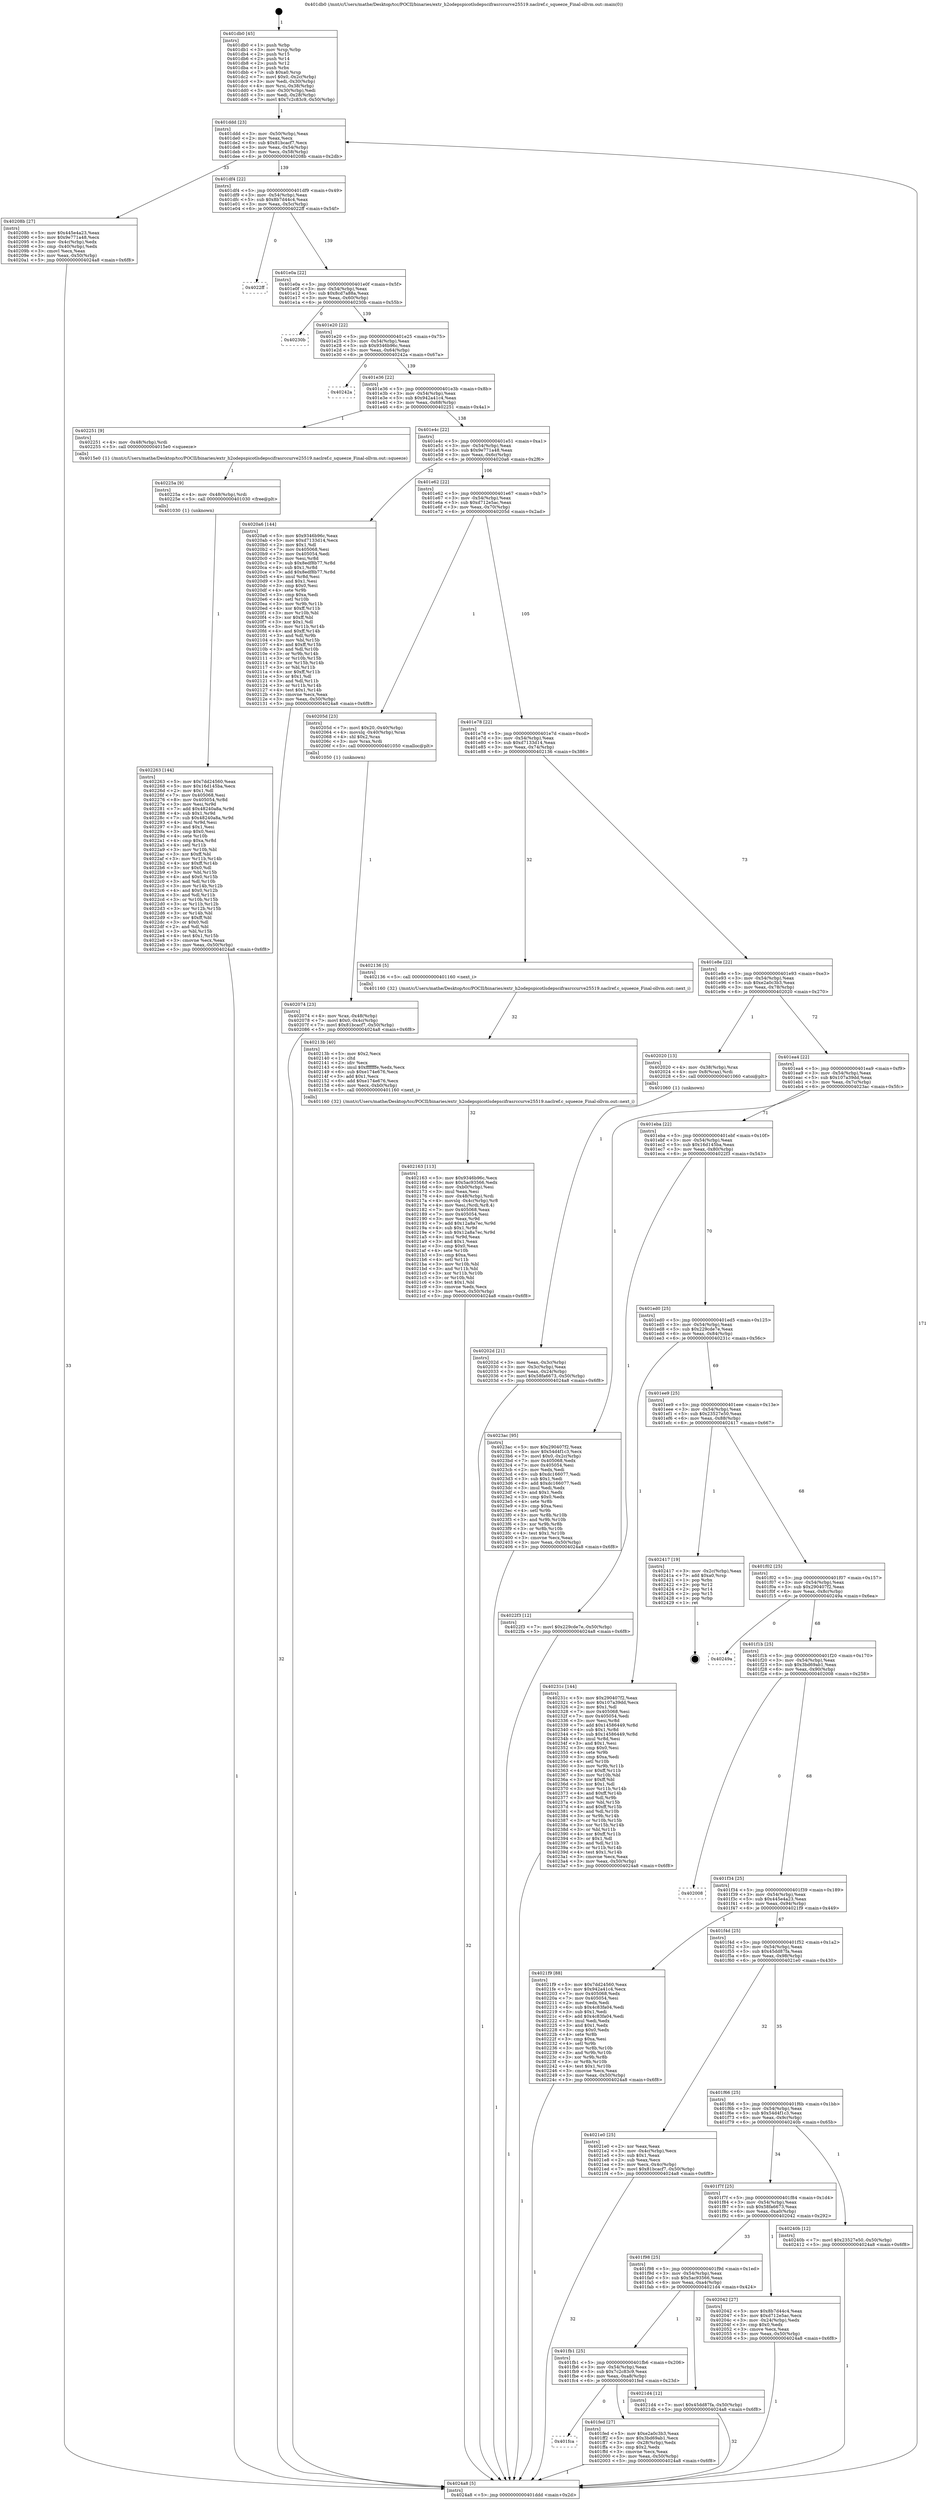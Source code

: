 digraph "0x401db0" {
  label = "0x401db0 (/mnt/c/Users/mathe/Desktop/tcc/POCII/binaries/extr_h2odepspicotlsdepscifrasrccurve25519.naclref.c_squeeze_Final-ollvm.out::main(0))"
  labelloc = "t"
  node[shape=record]

  Entry [label="",width=0.3,height=0.3,shape=circle,fillcolor=black,style=filled]
  "0x401ddd" [label="{
     0x401ddd [23]\l
     | [instrs]\l
     &nbsp;&nbsp;0x401ddd \<+3\>: mov -0x50(%rbp),%eax\l
     &nbsp;&nbsp;0x401de0 \<+2\>: mov %eax,%ecx\l
     &nbsp;&nbsp;0x401de2 \<+6\>: sub $0x81bcacf7,%ecx\l
     &nbsp;&nbsp;0x401de8 \<+3\>: mov %eax,-0x54(%rbp)\l
     &nbsp;&nbsp;0x401deb \<+3\>: mov %ecx,-0x58(%rbp)\l
     &nbsp;&nbsp;0x401dee \<+6\>: je 000000000040208b \<main+0x2db\>\l
  }"]
  "0x40208b" [label="{
     0x40208b [27]\l
     | [instrs]\l
     &nbsp;&nbsp;0x40208b \<+5\>: mov $0x445e4a23,%eax\l
     &nbsp;&nbsp;0x402090 \<+5\>: mov $0x9e771a48,%ecx\l
     &nbsp;&nbsp;0x402095 \<+3\>: mov -0x4c(%rbp),%edx\l
     &nbsp;&nbsp;0x402098 \<+3\>: cmp -0x40(%rbp),%edx\l
     &nbsp;&nbsp;0x40209b \<+3\>: cmovl %ecx,%eax\l
     &nbsp;&nbsp;0x40209e \<+3\>: mov %eax,-0x50(%rbp)\l
     &nbsp;&nbsp;0x4020a1 \<+5\>: jmp 00000000004024a8 \<main+0x6f8\>\l
  }"]
  "0x401df4" [label="{
     0x401df4 [22]\l
     | [instrs]\l
     &nbsp;&nbsp;0x401df4 \<+5\>: jmp 0000000000401df9 \<main+0x49\>\l
     &nbsp;&nbsp;0x401df9 \<+3\>: mov -0x54(%rbp),%eax\l
     &nbsp;&nbsp;0x401dfc \<+5\>: sub $0x8b7d44c4,%eax\l
     &nbsp;&nbsp;0x401e01 \<+3\>: mov %eax,-0x5c(%rbp)\l
     &nbsp;&nbsp;0x401e04 \<+6\>: je 00000000004022ff \<main+0x54f\>\l
  }"]
  Exit [label="",width=0.3,height=0.3,shape=circle,fillcolor=black,style=filled,peripheries=2]
  "0x4022ff" [label="{
     0x4022ff\l
  }", style=dashed]
  "0x401e0a" [label="{
     0x401e0a [22]\l
     | [instrs]\l
     &nbsp;&nbsp;0x401e0a \<+5\>: jmp 0000000000401e0f \<main+0x5f\>\l
     &nbsp;&nbsp;0x401e0f \<+3\>: mov -0x54(%rbp),%eax\l
     &nbsp;&nbsp;0x401e12 \<+5\>: sub $0x8cd7a88a,%eax\l
     &nbsp;&nbsp;0x401e17 \<+3\>: mov %eax,-0x60(%rbp)\l
     &nbsp;&nbsp;0x401e1a \<+6\>: je 000000000040230b \<main+0x55b\>\l
  }"]
  "0x402263" [label="{
     0x402263 [144]\l
     | [instrs]\l
     &nbsp;&nbsp;0x402263 \<+5\>: mov $0x7dd24560,%eax\l
     &nbsp;&nbsp;0x402268 \<+5\>: mov $0x16d145ba,%ecx\l
     &nbsp;&nbsp;0x40226d \<+2\>: mov $0x1,%dl\l
     &nbsp;&nbsp;0x40226f \<+7\>: mov 0x405068,%esi\l
     &nbsp;&nbsp;0x402276 \<+8\>: mov 0x405054,%r8d\l
     &nbsp;&nbsp;0x40227e \<+3\>: mov %esi,%r9d\l
     &nbsp;&nbsp;0x402281 \<+7\>: add $0x48240a8a,%r9d\l
     &nbsp;&nbsp;0x402288 \<+4\>: sub $0x1,%r9d\l
     &nbsp;&nbsp;0x40228c \<+7\>: sub $0x48240a8a,%r9d\l
     &nbsp;&nbsp;0x402293 \<+4\>: imul %r9d,%esi\l
     &nbsp;&nbsp;0x402297 \<+3\>: and $0x1,%esi\l
     &nbsp;&nbsp;0x40229a \<+3\>: cmp $0x0,%esi\l
     &nbsp;&nbsp;0x40229d \<+4\>: sete %r10b\l
     &nbsp;&nbsp;0x4022a1 \<+4\>: cmp $0xa,%r8d\l
     &nbsp;&nbsp;0x4022a5 \<+4\>: setl %r11b\l
     &nbsp;&nbsp;0x4022a9 \<+3\>: mov %r10b,%bl\l
     &nbsp;&nbsp;0x4022ac \<+3\>: xor $0xff,%bl\l
     &nbsp;&nbsp;0x4022af \<+3\>: mov %r11b,%r14b\l
     &nbsp;&nbsp;0x4022b2 \<+4\>: xor $0xff,%r14b\l
     &nbsp;&nbsp;0x4022b6 \<+3\>: xor $0x0,%dl\l
     &nbsp;&nbsp;0x4022b9 \<+3\>: mov %bl,%r15b\l
     &nbsp;&nbsp;0x4022bc \<+4\>: and $0x0,%r15b\l
     &nbsp;&nbsp;0x4022c0 \<+3\>: and %dl,%r10b\l
     &nbsp;&nbsp;0x4022c3 \<+3\>: mov %r14b,%r12b\l
     &nbsp;&nbsp;0x4022c6 \<+4\>: and $0x0,%r12b\l
     &nbsp;&nbsp;0x4022ca \<+3\>: and %dl,%r11b\l
     &nbsp;&nbsp;0x4022cd \<+3\>: or %r10b,%r15b\l
     &nbsp;&nbsp;0x4022d0 \<+3\>: or %r11b,%r12b\l
     &nbsp;&nbsp;0x4022d3 \<+3\>: xor %r12b,%r15b\l
     &nbsp;&nbsp;0x4022d6 \<+3\>: or %r14b,%bl\l
     &nbsp;&nbsp;0x4022d9 \<+3\>: xor $0xff,%bl\l
     &nbsp;&nbsp;0x4022dc \<+3\>: or $0x0,%dl\l
     &nbsp;&nbsp;0x4022df \<+2\>: and %dl,%bl\l
     &nbsp;&nbsp;0x4022e1 \<+3\>: or %bl,%r15b\l
     &nbsp;&nbsp;0x4022e4 \<+4\>: test $0x1,%r15b\l
     &nbsp;&nbsp;0x4022e8 \<+3\>: cmovne %ecx,%eax\l
     &nbsp;&nbsp;0x4022eb \<+3\>: mov %eax,-0x50(%rbp)\l
     &nbsp;&nbsp;0x4022ee \<+5\>: jmp 00000000004024a8 \<main+0x6f8\>\l
  }"]
  "0x40230b" [label="{
     0x40230b\l
  }", style=dashed]
  "0x401e20" [label="{
     0x401e20 [22]\l
     | [instrs]\l
     &nbsp;&nbsp;0x401e20 \<+5\>: jmp 0000000000401e25 \<main+0x75\>\l
     &nbsp;&nbsp;0x401e25 \<+3\>: mov -0x54(%rbp),%eax\l
     &nbsp;&nbsp;0x401e28 \<+5\>: sub $0x9346b96c,%eax\l
     &nbsp;&nbsp;0x401e2d \<+3\>: mov %eax,-0x64(%rbp)\l
     &nbsp;&nbsp;0x401e30 \<+6\>: je 000000000040242a \<main+0x67a\>\l
  }"]
  "0x40225a" [label="{
     0x40225a [9]\l
     | [instrs]\l
     &nbsp;&nbsp;0x40225a \<+4\>: mov -0x48(%rbp),%rdi\l
     &nbsp;&nbsp;0x40225e \<+5\>: call 0000000000401030 \<free@plt\>\l
     | [calls]\l
     &nbsp;&nbsp;0x401030 \{1\} (unknown)\l
  }"]
  "0x40242a" [label="{
     0x40242a\l
  }", style=dashed]
  "0x401e36" [label="{
     0x401e36 [22]\l
     | [instrs]\l
     &nbsp;&nbsp;0x401e36 \<+5\>: jmp 0000000000401e3b \<main+0x8b\>\l
     &nbsp;&nbsp;0x401e3b \<+3\>: mov -0x54(%rbp),%eax\l
     &nbsp;&nbsp;0x401e3e \<+5\>: sub $0x942a41c4,%eax\l
     &nbsp;&nbsp;0x401e43 \<+3\>: mov %eax,-0x68(%rbp)\l
     &nbsp;&nbsp;0x401e46 \<+6\>: je 0000000000402251 \<main+0x4a1\>\l
  }"]
  "0x402163" [label="{
     0x402163 [113]\l
     | [instrs]\l
     &nbsp;&nbsp;0x402163 \<+5\>: mov $0x9346b96c,%ecx\l
     &nbsp;&nbsp;0x402168 \<+5\>: mov $0x5ac93566,%edx\l
     &nbsp;&nbsp;0x40216d \<+6\>: mov -0xb0(%rbp),%esi\l
     &nbsp;&nbsp;0x402173 \<+3\>: imul %eax,%esi\l
     &nbsp;&nbsp;0x402176 \<+4\>: mov -0x48(%rbp),%rdi\l
     &nbsp;&nbsp;0x40217a \<+4\>: movslq -0x4c(%rbp),%r8\l
     &nbsp;&nbsp;0x40217e \<+4\>: mov %esi,(%rdi,%r8,4)\l
     &nbsp;&nbsp;0x402182 \<+7\>: mov 0x405068,%eax\l
     &nbsp;&nbsp;0x402189 \<+7\>: mov 0x405054,%esi\l
     &nbsp;&nbsp;0x402190 \<+3\>: mov %eax,%r9d\l
     &nbsp;&nbsp;0x402193 \<+7\>: add $0x12a8a7ec,%r9d\l
     &nbsp;&nbsp;0x40219a \<+4\>: sub $0x1,%r9d\l
     &nbsp;&nbsp;0x40219e \<+7\>: sub $0x12a8a7ec,%r9d\l
     &nbsp;&nbsp;0x4021a5 \<+4\>: imul %r9d,%eax\l
     &nbsp;&nbsp;0x4021a9 \<+3\>: and $0x1,%eax\l
     &nbsp;&nbsp;0x4021ac \<+3\>: cmp $0x0,%eax\l
     &nbsp;&nbsp;0x4021af \<+4\>: sete %r10b\l
     &nbsp;&nbsp;0x4021b3 \<+3\>: cmp $0xa,%esi\l
     &nbsp;&nbsp;0x4021b6 \<+4\>: setl %r11b\l
     &nbsp;&nbsp;0x4021ba \<+3\>: mov %r10b,%bl\l
     &nbsp;&nbsp;0x4021bd \<+3\>: and %r11b,%bl\l
     &nbsp;&nbsp;0x4021c0 \<+3\>: xor %r11b,%r10b\l
     &nbsp;&nbsp;0x4021c3 \<+3\>: or %r10b,%bl\l
     &nbsp;&nbsp;0x4021c6 \<+3\>: test $0x1,%bl\l
     &nbsp;&nbsp;0x4021c9 \<+3\>: cmovne %edx,%ecx\l
     &nbsp;&nbsp;0x4021cc \<+3\>: mov %ecx,-0x50(%rbp)\l
     &nbsp;&nbsp;0x4021cf \<+5\>: jmp 00000000004024a8 \<main+0x6f8\>\l
  }"]
  "0x402251" [label="{
     0x402251 [9]\l
     | [instrs]\l
     &nbsp;&nbsp;0x402251 \<+4\>: mov -0x48(%rbp),%rdi\l
     &nbsp;&nbsp;0x402255 \<+5\>: call 00000000004015e0 \<squeeze\>\l
     | [calls]\l
     &nbsp;&nbsp;0x4015e0 \{1\} (/mnt/c/Users/mathe/Desktop/tcc/POCII/binaries/extr_h2odepspicotlsdepscifrasrccurve25519.naclref.c_squeeze_Final-ollvm.out::squeeze)\l
  }"]
  "0x401e4c" [label="{
     0x401e4c [22]\l
     | [instrs]\l
     &nbsp;&nbsp;0x401e4c \<+5\>: jmp 0000000000401e51 \<main+0xa1\>\l
     &nbsp;&nbsp;0x401e51 \<+3\>: mov -0x54(%rbp),%eax\l
     &nbsp;&nbsp;0x401e54 \<+5\>: sub $0x9e771a48,%eax\l
     &nbsp;&nbsp;0x401e59 \<+3\>: mov %eax,-0x6c(%rbp)\l
     &nbsp;&nbsp;0x401e5c \<+6\>: je 00000000004020a6 \<main+0x2f6\>\l
  }"]
  "0x40213b" [label="{
     0x40213b [40]\l
     | [instrs]\l
     &nbsp;&nbsp;0x40213b \<+5\>: mov $0x2,%ecx\l
     &nbsp;&nbsp;0x402140 \<+1\>: cltd\l
     &nbsp;&nbsp;0x402141 \<+2\>: idiv %ecx\l
     &nbsp;&nbsp;0x402143 \<+6\>: imul $0xfffffffe,%edx,%ecx\l
     &nbsp;&nbsp;0x402149 \<+6\>: sub $0xe174e676,%ecx\l
     &nbsp;&nbsp;0x40214f \<+3\>: add $0x1,%ecx\l
     &nbsp;&nbsp;0x402152 \<+6\>: add $0xe174e676,%ecx\l
     &nbsp;&nbsp;0x402158 \<+6\>: mov %ecx,-0xb0(%rbp)\l
     &nbsp;&nbsp;0x40215e \<+5\>: call 0000000000401160 \<next_i\>\l
     | [calls]\l
     &nbsp;&nbsp;0x401160 \{32\} (/mnt/c/Users/mathe/Desktop/tcc/POCII/binaries/extr_h2odepspicotlsdepscifrasrccurve25519.naclref.c_squeeze_Final-ollvm.out::next_i)\l
  }"]
  "0x4020a6" [label="{
     0x4020a6 [144]\l
     | [instrs]\l
     &nbsp;&nbsp;0x4020a6 \<+5\>: mov $0x9346b96c,%eax\l
     &nbsp;&nbsp;0x4020ab \<+5\>: mov $0xd7133d14,%ecx\l
     &nbsp;&nbsp;0x4020b0 \<+2\>: mov $0x1,%dl\l
     &nbsp;&nbsp;0x4020b2 \<+7\>: mov 0x405068,%esi\l
     &nbsp;&nbsp;0x4020b9 \<+7\>: mov 0x405054,%edi\l
     &nbsp;&nbsp;0x4020c0 \<+3\>: mov %esi,%r8d\l
     &nbsp;&nbsp;0x4020c3 \<+7\>: sub $0x8edf8b77,%r8d\l
     &nbsp;&nbsp;0x4020ca \<+4\>: sub $0x1,%r8d\l
     &nbsp;&nbsp;0x4020ce \<+7\>: add $0x8edf8b77,%r8d\l
     &nbsp;&nbsp;0x4020d5 \<+4\>: imul %r8d,%esi\l
     &nbsp;&nbsp;0x4020d9 \<+3\>: and $0x1,%esi\l
     &nbsp;&nbsp;0x4020dc \<+3\>: cmp $0x0,%esi\l
     &nbsp;&nbsp;0x4020df \<+4\>: sete %r9b\l
     &nbsp;&nbsp;0x4020e3 \<+3\>: cmp $0xa,%edi\l
     &nbsp;&nbsp;0x4020e6 \<+4\>: setl %r10b\l
     &nbsp;&nbsp;0x4020ea \<+3\>: mov %r9b,%r11b\l
     &nbsp;&nbsp;0x4020ed \<+4\>: xor $0xff,%r11b\l
     &nbsp;&nbsp;0x4020f1 \<+3\>: mov %r10b,%bl\l
     &nbsp;&nbsp;0x4020f4 \<+3\>: xor $0xff,%bl\l
     &nbsp;&nbsp;0x4020f7 \<+3\>: xor $0x1,%dl\l
     &nbsp;&nbsp;0x4020fa \<+3\>: mov %r11b,%r14b\l
     &nbsp;&nbsp;0x4020fd \<+4\>: and $0xff,%r14b\l
     &nbsp;&nbsp;0x402101 \<+3\>: and %dl,%r9b\l
     &nbsp;&nbsp;0x402104 \<+3\>: mov %bl,%r15b\l
     &nbsp;&nbsp;0x402107 \<+4\>: and $0xff,%r15b\l
     &nbsp;&nbsp;0x40210b \<+3\>: and %dl,%r10b\l
     &nbsp;&nbsp;0x40210e \<+3\>: or %r9b,%r14b\l
     &nbsp;&nbsp;0x402111 \<+3\>: or %r10b,%r15b\l
     &nbsp;&nbsp;0x402114 \<+3\>: xor %r15b,%r14b\l
     &nbsp;&nbsp;0x402117 \<+3\>: or %bl,%r11b\l
     &nbsp;&nbsp;0x40211a \<+4\>: xor $0xff,%r11b\l
     &nbsp;&nbsp;0x40211e \<+3\>: or $0x1,%dl\l
     &nbsp;&nbsp;0x402121 \<+3\>: and %dl,%r11b\l
     &nbsp;&nbsp;0x402124 \<+3\>: or %r11b,%r14b\l
     &nbsp;&nbsp;0x402127 \<+4\>: test $0x1,%r14b\l
     &nbsp;&nbsp;0x40212b \<+3\>: cmovne %ecx,%eax\l
     &nbsp;&nbsp;0x40212e \<+3\>: mov %eax,-0x50(%rbp)\l
     &nbsp;&nbsp;0x402131 \<+5\>: jmp 00000000004024a8 \<main+0x6f8\>\l
  }"]
  "0x401e62" [label="{
     0x401e62 [22]\l
     | [instrs]\l
     &nbsp;&nbsp;0x401e62 \<+5\>: jmp 0000000000401e67 \<main+0xb7\>\l
     &nbsp;&nbsp;0x401e67 \<+3\>: mov -0x54(%rbp),%eax\l
     &nbsp;&nbsp;0x401e6a \<+5\>: sub $0xd712e5ac,%eax\l
     &nbsp;&nbsp;0x401e6f \<+3\>: mov %eax,-0x70(%rbp)\l
     &nbsp;&nbsp;0x401e72 \<+6\>: je 000000000040205d \<main+0x2ad\>\l
  }"]
  "0x402074" [label="{
     0x402074 [23]\l
     | [instrs]\l
     &nbsp;&nbsp;0x402074 \<+4\>: mov %rax,-0x48(%rbp)\l
     &nbsp;&nbsp;0x402078 \<+7\>: movl $0x0,-0x4c(%rbp)\l
     &nbsp;&nbsp;0x40207f \<+7\>: movl $0x81bcacf7,-0x50(%rbp)\l
     &nbsp;&nbsp;0x402086 \<+5\>: jmp 00000000004024a8 \<main+0x6f8\>\l
  }"]
  "0x40205d" [label="{
     0x40205d [23]\l
     | [instrs]\l
     &nbsp;&nbsp;0x40205d \<+7\>: movl $0x20,-0x40(%rbp)\l
     &nbsp;&nbsp;0x402064 \<+4\>: movslq -0x40(%rbp),%rax\l
     &nbsp;&nbsp;0x402068 \<+4\>: shl $0x2,%rax\l
     &nbsp;&nbsp;0x40206c \<+3\>: mov %rax,%rdi\l
     &nbsp;&nbsp;0x40206f \<+5\>: call 0000000000401050 \<malloc@plt\>\l
     | [calls]\l
     &nbsp;&nbsp;0x401050 \{1\} (unknown)\l
  }"]
  "0x401e78" [label="{
     0x401e78 [22]\l
     | [instrs]\l
     &nbsp;&nbsp;0x401e78 \<+5\>: jmp 0000000000401e7d \<main+0xcd\>\l
     &nbsp;&nbsp;0x401e7d \<+3\>: mov -0x54(%rbp),%eax\l
     &nbsp;&nbsp;0x401e80 \<+5\>: sub $0xd7133d14,%eax\l
     &nbsp;&nbsp;0x401e85 \<+3\>: mov %eax,-0x74(%rbp)\l
     &nbsp;&nbsp;0x401e88 \<+6\>: je 0000000000402136 \<main+0x386\>\l
  }"]
  "0x40202d" [label="{
     0x40202d [21]\l
     | [instrs]\l
     &nbsp;&nbsp;0x40202d \<+3\>: mov %eax,-0x3c(%rbp)\l
     &nbsp;&nbsp;0x402030 \<+3\>: mov -0x3c(%rbp),%eax\l
     &nbsp;&nbsp;0x402033 \<+3\>: mov %eax,-0x24(%rbp)\l
     &nbsp;&nbsp;0x402036 \<+7\>: movl $0x58fa6673,-0x50(%rbp)\l
     &nbsp;&nbsp;0x40203d \<+5\>: jmp 00000000004024a8 \<main+0x6f8\>\l
  }"]
  "0x402136" [label="{
     0x402136 [5]\l
     | [instrs]\l
     &nbsp;&nbsp;0x402136 \<+5\>: call 0000000000401160 \<next_i\>\l
     | [calls]\l
     &nbsp;&nbsp;0x401160 \{32\} (/mnt/c/Users/mathe/Desktop/tcc/POCII/binaries/extr_h2odepspicotlsdepscifrasrccurve25519.naclref.c_squeeze_Final-ollvm.out::next_i)\l
  }"]
  "0x401e8e" [label="{
     0x401e8e [22]\l
     | [instrs]\l
     &nbsp;&nbsp;0x401e8e \<+5\>: jmp 0000000000401e93 \<main+0xe3\>\l
     &nbsp;&nbsp;0x401e93 \<+3\>: mov -0x54(%rbp),%eax\l
     &nbsp;&nbsp;0x401e96 \<+5\>: sub $0xe2a0c3b3,%eax\l
     &nbsp;&nbsp;0x401e9b \<+3\>: mov %eax,-0x78(%rbp)\l
     &nbsp;&nbsp;0x401e9e \<+6\>: je 0000000000402020 \<main+0x270\>\l
  }"]
  "0x401db0" [label="{
     0x401db0 [45]\l
     | [instrs]\l
     &nbsp;&nbsp;0x401db0 \<+1\>: push %rbp\l
     &nbsp;&nbsp;0x401db1 \<+3\>: mov %rsp,%rbp\l
     &nbsp;&nbsp;0x401db4 \<+2\>: push %r15\l
     &nbsp;&nbsp;0x401db6 \<+2\>: push %r14\l
     &nbsp;&nbsp;0x401db8 \<+2\>: push %r12\l
     &nbsp;&nbsp;0x401dba \<+1\>: push %rbx\l
     &nbsp;&nbsp;0x401dbb \<+7\>: sub $0xa0,%rsp\l
     &nbsp;&nbsp;0x401dc2 \<+7\>: movl $0x0,-0x2c(%rbp)\l
     &nbsp;&nbsp;0x401dc9 \<+3\>: mov %edi,-0x30(%rbp)\l
     &nbsp;&nbsp;0x401dcc \<+4\>: mov %rsi,-0x38(%rbp)\l
     &nbsp;&nbsp;0x401dd0 \<+3\>: mov -0x30(%rbp),%edi\l
     &nbsp;&nbsp;0x401dd3 \<+3\>: mov %edi,-0x28(%rbp)\l
     &nbsp;&nbsp;0x401dd6 \<+7\>: movl $0x7c2c83c9,-0x50(%rbp)\l
  }"]
  "0x402020" [label="{
     0x402020 [13]\l
     | [instrs]\l
     &nbsp;&nbsp;0x402020 \<+4\>: mov -0x38(%rbp),%rax\l
     &nbsp;&nbsp;0x402024 \<+4\>: mov 0x8(%rax),%rdi\l
     &nbsp;&nbsp;0x402028 \<+5\>: call 0000000000401060 \<atoi@plt\>\l
     | [calls]\l
     &nbsp;&nbsp;0x401060 \{1\} (unknown)\l
  }"]
  "0x401ea4" [label="{
     0x401ea4 [22]\l
     | [instrs]\l
     &nbsp;&nbsp;0x401ea4 \<+5\>: jmp 0000000000401ea9 \<main+0xf9\>\l
     &nbsp;&nbsp;0x401ea9 \<+3\>: mov -0x54(%rbp),%eax\l
     &nbsp;&nbsp;0x401eac \<+5\>: sub $0x107a39dd,%eax\l
     &nbsp;&nbsp;0x401eb1 \<+3\>: mov %eax,-0x7c(%rbp)\l
     &nbsp;&nbsp;0x401eb4 \<+6\>: je 00000000004023ac \<main+0x5fc\>\l
  }"]
  "0x4024a8" [label="{
     0x4024a8 [5]\l
     | [instrs]\l
     &nbsp;&nbsp;0x4024a8 \<+5\>: jmp 0000000000401ddd \<main+0x2d\>\l
  }"]
  "0x4023ac" [label="{
     0x4023ac [95]\l
     | [instrs]\l
     &nbsp;&nbsp;0x4023ac \<+5\>: mov $0x290407f2,%eax\l
     &nbsp;&nbsp;0x4023b1 \<+5\>: mov $0x54d4f1c3,%ecx\l
     &nbsp;&nbsp;0x4023b6 \<+7\>: movl $0x0,-0x2c(%rbp)\l
     &nbsp;&nbsp;0x4023bd \<+7\>: mov 0x405068,%edx\l
     &nbsp;&nbsp;0x4023c4 \<+7\>: mov 0x405054,%esi\l
     &nbsp;&nbsp;0x4023cb \<+2\>: mov %edx,%edi\l
     &nbsp;&nbsp;0x4023cd \<+6\>: sub $0xdc166077,%edi\l
     &nbsp;&nbsp;0x4023d3 \<+3\>: sub $0x1,%edi\l
     &nbsp;&nbsp;0x4023d6 \<+6\>: add $0xdc166077,%edi\l
     &nbsp;&nbsp;0x4023dc \<+3\>: imul %edi,%edx\l
     &nbsp;&nbsp;0x4023df \<+3\>: and $0x1,%edx\l
     &nbsp;&nbsp;0x4023e2 \<+3\>: cmp $0x0,%edx\l
     &nbsp;&nbsp;0x4023e5 \<+4\>: sete %r8b\l
     &nbsp;&nbsp;0x4023e9 \<+3\>: cmp $0xa,%esi\l
     &nbsp;&nbsp;0x4023ec \<+4\>: setl %r9b\l
     &nbsp;&nbsp;0x4023f0 \<+3\>: mov %r8b,%r10b\l
     &nbsp;&nbsp;0x4023f3 \<+3\>: and %r9b,%r10b\l
     &nbsp;&nbsp;0x4023f6 \<+3\>: xor %r9b,%r8b\l
     &nbsp;&nbsp;0x4023f9 \<+3\>: or %r8b,%r10b\l
     &nbsp;&nbsp;0x4023fc \<+4\>: test $0x1,%r10b\l
     &nbsp;&nbsp;0x402400 \<+3\>: cmovne %ecx,%eax\l
     &nbsp;&nbsp;0x402403 \<+3\>: mov %eax,-0x50(%rbp)\l
     &nbsp;&nbsp;0x402406 \<+5\>: jmp 00000000004024a8 \<main+0x6f8\>\l
  }"]
  "0x401eba" [label="{
     0x401eba [22]\l
     | [instrs]\l
     &nbsp;&nbsp;0x401eba \<+5\>: jmp 0000000000401ebf \<main+0x10f\>\l
     &nbsp;&nbsp;0x401ebf \<+3\>: mov -0x54(%rbp),%eax\l
     &nbsp;&nbsp;0x401ec2 \<+5\>: sub $0x16d145ba,%eax\l
     &nbsp;&nbsp;0x401ec7 \<+3\>: mov %eax,-0x80(%rbp)\l
     &nbsp;&nbsp;0x401eca \<+6\>: je 00000000004022f3 \<main+0x543\>\l
  }"]
  "0x401fca" [label="{
     0x401fca\l
  }", style=dashed]
  "0x4022f3" [label="{
     0x4022f3 [12]\l
     | [instrs]\l
     &nbsp;&nbsp;0x4022f3 \<+7\>: movl $0x229cde7e,-0x50(%rbp)\l
     &nbsp;&nbsp;0x4022fa \<+5\>: jmp 00000000004024a8 \<main+0x6f8\>\l
  }"]
  "0x401ed0" [label="{
     0x401ed0 [25]\l
     | [instrs]\l
     &nbsp;&nbsp;0x401ed0 \<+5\>: jmp 0000000000401ed5 \<main+0x125\>\l
     &nbsp;&nbsp;0x401ed5 \<+3\>: mov -0x54(%rbp),%eax\l
     &nbsp;&nbsp;0x401ed8 \<+5\>: sub $0x229cde7e,%eax\l
     &nbsp;&nbsp;0x401edd \<+6\>: mov %eax,-0x84(%rbp)\l
     &nbsp;&nbsp;0x401ee3 \<+6\>: je 000000000040231c \<main+0x56c\>\l
  }"]
  "0x401fed" [label="{
     0x401fed [27]\l
     | [instrs]\l
     &nbsp;&nbsp;0x401fed \<+5\>: mov $0xe2a0c3b3,%eax\l
     &nbsp;&nbsp;0x401ff2 \<+5\>: mov $0x3bd69ab1,%ecx\l
     &nbsp;&nbsp;0x401ff7 \<+3\>: mov -0x28(%rbp),%edx\l
     &nbsp;&nbsp;0x401ffa \<+3\>: cmp $0x2,%edx\l
     &nbsp;&nbsp;0x401ffd \<+3\>: cmovne %ecx,%eax\l
     &nbsp;&nbsp;0x402000 \<+3\>: mov %eax,-0x50(%rbp)\l
     &nbsp;&nbsp;0x402003 \<+5\>: jmp 00000000004024a8 \<main+0x6f8\>\l
  }"]
  "0x40231c" [label="{
     0x40231c [144]\l
     | [instrs]\l
     &nbsp;&nbsp;0x40231c \<+5\>: mov $0x290407f2,%eax\l
     &nbsp;&nbsp;0x402321 \<+5\>: mov $0x107a39dd,%ecx\l
     &nbsp;&nbsp;0x402326 \<+2\>: mov $0x1,%dl\l
     &nbsp;&nbsp;0x402328 \<+7\>: mov 0x405068,%esi\l
     &nbsp;&nbsp;0x40232f \<+7\>: mov 0x405054,%edi\l
     &nbsp;&nbsp;0x402336 \<+3\>: mov %esi,%r8d\l
     &nbsp;&nbsp;0x402339 \<+7\>: add $0x14586449,%r8d\l
     &nbsp;&nbsp;0x402340 \<+4\>: sub $0x1,%r8d\l
     &nbsp;&nbsp;0x402344 \<+7\>: sub $0x14586449,%r8d\l
     &nbsp;&nbsp;0x40234b \<+4\>: imul %r8d,%esi\l
     &nbsp;&nbsp;0x40234f \<+3\>: and $0x1,%esi\l
     &nbsp;&nbsp;0x402352 \<+3\>: cmp $0x0,%esi\l
     &nbsp;&nbsp;0x402355 \<+4\>: sete %r9b\l
     &nbsp;&nbsp;0x402359 \<+3\>: cmp $0xa,%edi\l
     &nbsp;&nbsp;0x40235c \<+4\>: setl %r10b\l
     &nbsp;&nbsp;0x402360 \<+3\>: mov %r9b,%r11b\l
     &nbsp;&nbsp;0x402363 \<+4\>: xor $0xff,%r11b\l
     &nbsp;&nbsp;0x402367 \<+3\>: mov %r10b,%bl\l
     &nbsp;&nbsp;0x40236a \<+3\>: xor $0xff,%bl\l
     &nbsp;&nbsp;0x40236d \<+3\>: xor $0x1,%dl\l
     &nbsp;&nbsp;0x402370 \<+3\>: mov %r11b,%r14b\l
     &nbsp;&nbsp;0x402373 \<+4\>: and $0xff,%r14b\l
     &nbsp;&nbsp;0x402377 \<+3\>: and %dl,%r9b\l
     &nbsp;&nbsp;0x40237a \<+3\>: mov %bl,%r15b\l
     &nbsp;&nbsp;0x40237d \<+4\>: and $0xff,%r15b\l
     &nbsp;&nbsp;0x402381 \<+3\>: and %dl,%r10b\l
     &nbsp;&nbsp;0x402384 \<+3\>: or %r9b,%r14b\l
     &nbsp;&nbsp;0x402387 \<+3\>: or %r10b,%r15b\l
     &nbsp;&nbsp;0x40238a \<+3\>: xor %r15b,%r14b\l
     &nbsp;&nbsp;0x40238d \<+3\>: or %bl,%r11b\l
     &nbsp;&nbsp;0x402390 \<+4\>: xor $0xff,%r11b\l
     &nbsp;&nbsp;0x402394 \<+3\>: or $0x1,%dl\l
     &nbsp;&nbsp;0x402397 \<+3\>: and %dl,%r11b\l
     &nbsp;&nbsp;0x40239a \<+3\>: or %r11b,%r14b\l
     &nbsp;&nbsp;0x40239d \<+4\>: test $0x1,%r14b\l
     &nbsp;&nbsp;0x4023a1 \<+3\>: cmovne %ecx,%eax\l
     &nbsp;&nbsp;0x4023a4 \<+3\>: mov %eax,-0x50(%rbp)\l
     &nbsp;&nbsp;0x4023a7 \<+5\>: jmp 00000000004024a8 \<main+0x6f8\>\l
  }"]
  "0x401ee9" [label="{
     0x401ee9 [25]\l
     | [instrs]\l
     &nbsp;&nbsp;0x401ee9 \<+5\>: jmp 0000000000401eee \<main+0x13e\>\l
     &nbsp;&nbsp;0x401eee \<+3\>: mov -0x54(%rbp),%eax\l
     &nbsp;&nbsp;0x401ef1 \<+5\>: sub $0x23527e50,%eax\l
     &nbsp;&nbsp;0x401ef6 \<+6\>: mov %eax,-0x88(%rbp)\l
     &nbsp;&nbsp;0x401efc \<+6\>: je 0000000000402417 \<main+0x667\>\l
  }"]
  "0x401fb1" [label="{
     0x401fb1 [25]\l
     | [instrs]\l
     &nbsp;&nbsp;0x401fb1 \<+5\>: jmp 0000000000401fb6 \<main+0x206\>\l
     &nbsp;&nbsp;0x401fb6 \<+3\>: mov -0x54(%rbp),%eax\l
     &nbsp;&nbsp;0x401fb9 \<+5\>: sub $0x7c2c83c9,%eax\l
     &nbsp;&nbsp;0x401fbe \<+6\>: mov %eax,-0xa8(%rbp)\l
     &nbsp;&nbsp;0x401fc4 \<+6\>: je 0000000000401fed \<main+0x23d\>\l
  }"]
  "0x402417" [label="{
     0x402417 [19]\l
     | [instrs]\l
     &nbsp;&nbsp;0x402417 \<+3\>: mov -0x2c(%rbp),%eax\l
     &nbsp;&nbsp;0x40241a \<+7\>: add $0xa0,%rsp\l
     &nbsp;&nbsp;0x402421 \<+1\>: pop %rbx\l
     &nbsp;&nbsp;0x402422 \<+2\>: pop %r12\l
     &nbsp;&nbsp;0x402424 \<+2\>: pop %r14\l
     &nbsp;&nbsp;0x402426 \<+2\>: pop %r15\l
     &nbsp;&nbsp;0x402428 \<+1\>: pop %rbp\l
     &nbsp;&nbsp;0x402429 \<+1\>: ret\l
  }"]
  "0x401f02" [label="{
     0x401f02 [25]\l
     | [instrs]\l
     &nbsp;&nbsp;0x401f02 \<+5\>: jmp 0000000000401f07 \<main+0x157\>\l
     &nbsp;&nbsp;0x401f07 \<+3\>: mov -0x54(%rbp),%eax\l
     &nbsp;&nbsp;0x401f0a \<+5\>: sub $0x290407f2,%eax\l
     &nbsp;&nbsp;0x401f0f \<+6\>: mov %eax,-0x8c(%rbp)\l
     &nbsp;&nbsp;0x401f15 \<+6\>: je 000000000040249a \<main+0x6ea\>\l
  }"]
  "0x4021d4" [label="{
     0x4021d4 [12]\l
     | [instrs]\l
     &nbsp;&nbsp;0x4021d4 \<+7\>: movl $0x45dd87fa,-0x50(%rbp)\l
     &nbsp;&nbsp;0x4021db \<+5\>: jmp 00000000004024a8 \<main+0x6f8\>\l
  }"]
  "0x40249a" [label="{
     0x40249a\l
  }", style=dashed]
  "0x401f1b" [label="{
     0x401f1b [25]\l
     | [instrs]\l
     &nbsp;&nbsp;0x401f1b \<+5\>: jmp 0000000000401f20 \<main+0x170\>\l
     &nbsp;&nbsp;0x401f20 \<+3\>: mov -0x54(%rbp),%eax\l
     &nbsp;&nbsp;0x401f23 \<+5\>: sub $0x3bd69ab1,%eax\l
     &nbsp;&nbsp;0x401f28 \<+6\>: mov %eax,-0x90(%rbp)\l
     &nbsp;&nbsp;0x401f2e \<+6\>: je 0000000000402008 \<main+0x258\>\l
  }"]
  "0x401f98" [label="{
     0x401f98 [25]\l
     | [instrs]\l
     &nbsp;&nbsp;0x401f98 \<+5\>: jmp 0000000000401f9d \<main+0x1ed\>\l
     &nbsp;&nbsp;0x401f9d \<+3\>: mov -0x54(%rbp),%eax\l
     &nbsp;&nbsp;0x401fa0 \<+5\>: sub $0x5ac93566,%eax\l
     &nbsp;&nbsp;0x401fa5 \<+6\>: mov %eax,-0xa4(%rbp)\l
     &nbsp;&nbsp;0x401fab \<+6\>: je 00000000004021d4 \<main+0x424\>\l
  }"]
  "0x402008" [label="{
     0x402008\l
  }", style=dashed]
  "0x401f34" [label="{
     0x401f34 [25]\l
     | [instrs]\l
     &nbsp;&nbsp;0x401f34 \<+5\>: jmp 0000000000401f39 \<main+0x189\>\l
     &nbsp;&nbsp;0x401f39 \<+3\>: mov -0x54(%rbp),%eax\l
     &nbsp;&nbsp;0x401f3c \<+5\>: sub $0x445e4a23,%eax\l
     &nbsp;&nbsp;0x401f41 \<+6\>: mov %eax,-0x94(%rbp)\l
     &nbsp;&nbsp;0x401f47 \<+6\>: je 00000000004021f9 \<main+0x449\>\l
  }"]
  "0x402042" [label="{
     0x402042 [27]\l
     | [instrs]\l
     &nbsp;&nbsp;0x402042 \<+5\>: mov $0x8b7d44c4,%eax\l
     &nbsp;&nbsp;0x402047 \<+5\>: mov $0xd712e5ac,%ecx\l
     &nbsp;&nbsp;0x40204c \<+3\>: mov -0x24(%rbp),%edx\l
     &nbsp;&nbsp;0x40204f \<+3\>: cmp $0x0,%edx\l
     &nbsp;&nbsp;0x402052 \<+3\>: cmove %ecx,%eax\l
     &nbsp;&nbsp;0x402055 \<+3\>: mov %eax,-0x50(%rbp)\l
     &nbsp;&nbsp;0x402058 \<+5\>: jmp 00000000004024a8 \<main+0x6f8\>\l
  }"]
  "0x4021f9" [label="{
     0x4021f9 [88]\l
     | [instrs]\l
     &nbsp;&nbsp;0x4021f9 \<+5\>: mov $0x7dd24560,%eax\l
     &nbsp;&nbsp;0x4021fe \<+5\>: mov $0x942a41c4,%ecx\l
     &nbsp;&nbsp;0x402203 \<+7\>: mov 0x405068,%edx\l
     &nbsp;&nbsp;0x40220a \<+7\>: mov 0x405054,%esi\l
     &nbsp;&nbsp;0x402211 \<+2\>: mov %edx,%edi\l
     &nbsp;&nbsp;0x402213 \<+6\>: sub $0x4c83fa04,%edi\l
     &nbsp;&nbsp;0x402219 \<+3\>: sub $0x1,%edi\l
     &nbsp;&nbsp;0x40221c \<+6\>: add $0x4c83fa04,%edi\l
     &nbsp;&nbsp;0x402222 \<+3\>: imul %edi,%edx\l
     &nbsp;&nbsp;0x402225 \<+3\>: and $0x1,%edx\l
     &nbsp;&nbsp;0x402228 \<+3\>: cmp $0x0,%edx\l
     &nbsp;&nbsp;0x40222b \<+4\>: sete %r8b\l
     &nbsp;&nbsp;0x40222f \<+3\>: cmp $0xa,%esi\l
     &nbsp;&nbsp;0x402232 \<+4\>: setl %r9b\l
     &nbsp;&nbsp;0x402236 \<+3\>: mov %r8b,%r10b\l
     &nbsp;&nbsp;0x402239 \<+3\>: and %r9b,%r10b\l
     &nbsp;&nbsp;0x40223c \<+3\>: xor %r9b,%r8b\l
     &nbsp;&nbsp;0x40223f \<+3\>: or %r8b,%r10b\l
     &nbsp;&nbsp;0x402242 \<+4\>: test $0x1,%r10b\l
     &nbsp;&nbsp;0x402246 \<+3\>: cmovne %ecx,%eax\l
     &nbsp;&nbsp;0x402249 \<+3\>: mov %eax,-0x50(%rbp)\l
     &nbsp;&nbsp;0x40224c \<+5\>: jmp 00000000004024a8 \<main+0x6f8\>\l
  }"]
  "0x401f4d" [label="{
     0x401f4d [25]\l
     | [instrs]\l
     &nbsp;&nbsp;0x401f4d \<+5\>: jmp 0000000000401f52 \<main+0x1a2\>\l
     &nbsp;&nbsp;0x401f52 \<+3\>: mov -0x54(%rbp),%eax\l
     &nbsp;&nbsp;0x401f55 \<+5\>: sub $0x45dd87fa,%eax\l
     &nbsp;&nbsp;0x401f5a \<+6\>: mov %eax,-0x98(%rbp)\l
     &nbsp;&nbsp;0x401f60 \<+6\>: je 00000000004021e0 \<main+0x430\>\l
  }"]
  "0x401f7f" [label="{
     0x401f7f [25]\l
     | [instrs]\l
     &nbsp;&nbsp;0x401f7f \<+5\>: jmp 0000000000401f84 \<main+0x1d4\>\l
     &nbsp;&nbsp;0x401f84 \<+3\>: mov -0x54(%rbp),%eax\l
     &nbsp;&nbsp;0x401f87 \<+5\>: sub $0x58fa6673,%eax\l
     &nbsp;&nbsp;0x401f8c \<+6\>: mov %eax,-0xa0(%rbp)\l
     &nbsp;&nbsp;0x401f92 \<+6\>: je 0000000000402042 \<main+0x292\>\l
  }"]
  "0x4021e0" [label="{
     0x4021e0 [25]\l
     | [instrs]\l
     &nbsp;&nbsp;0x4021e0 \<+2\>: xor %eax,%eax\l
     &nbsp;&nbsp;0x4021e2 \<+3\>: mov -0x4c(%rbp),%ecx\l
     &nbsp;&nbsp;0x4021e5 \<+3\>: sub $0x1,%eax\l
     &nbsp;&nbsp;0x4021e8 \<+2\>: sub %eax,%ecx\l
     &nbsp;&nbsp;0x4021ea \<+3\>: mov %ecx,-0x4c(%rbp)\l
     &nbsp;&nbsp;0x4021ed \<+7\>: movl $0x81bcacf7,-0x50(%rbp)\l
     &nbsp;&nbsp;0x4021f4 \<+5\>: jmp 00000000004024a8 \<main+0x6f8\>\l
  }"]
  "0x401f66" [label="{
     0x401f66 [25]\l
     | [instrs]\l
     &nbsp;&nbsp;0x401f66 \<+5\>: jmp 0000000000401f6b \<main+0x1bb\>\l
     &nbsp;&nbsp;0x401f6b \<+3\>: mov -0x54(%rbp),%eax\l
     &nbsp;&nbsp;0x401f6e \<+5\>: sub $0x54d4f1c3,%eax\l
     &nbsp;&nbsp;0x401f73 \<+6\>: mov %eax,-0x9c(%rbp)\l
     &nbsp;&nbsp;0x401f79 \<+6\>: je 000000000040240b \<main+0x65b\>\l
  }"]
  "0x40240b" [label="{
     0x40240b [12]\l
     | [instrs]\l
     &nbsp;&nbsp;0x40240b \<+7\>: movl $0x23527e50,-0x50(%rbp)\l
     &nbsp;&nbsp;0x402412 \<+5\>: jmp 00000000004024a8 \<main+0x6f8\>\l
  }"]
  Entry -> "0x401db0" [label=" 1"]
  "0x401ddd" -> "0x40208b" [label=" 33"]
  "0x401ddd" -> "0x401df4" [label=" 139"]
  "0x402417" -> Exit [label=" 1"]
  "0x401df4" -> "0x4022ff" [label=" 0"]
  "0x401df4" -> "0x401e0a" [label=" 139"]
  "0x40240b" -> "0x4024a8" [label=" 1"]
  "0x401e0a" -> "0x40230b" [label=" 0"]
  "0x401e0a" -> "0x401e20" [label=" 139"]
  "0x4023ac" -> "0x4024a8" [label=" 1"]
  "0x401e20" -> "0x40242a" [label=" 0"]
  "0x401e20" -> "0x401e36" [label=" 139"]
  "0x40231c" -> "0x4024a8" [label=" 1"]
  "0x401e36" -> "0x402251" [label=" 1"]
  "0x401e36" -> "0x401e4c" [label=" 138"]
  "0x4022f3" -> "0x4024a8" [label=" 1"]
  "0x401e4c" -> "0x4020a6" [label=" 32"]
  "0x401e4c" -> "0x401e62" [label=" 106"]
  "0x402263" -> "0x4024a8" [label=" 1"]
  "0x401e62" -> "0x40205d" [label=" 1"]
  "0x401e62" -> "0x401e78" [label=" 105"]
  "0x40225a" -> "0x402263" [label=" 1"]
  "0x401e78" -> "0x402136" [label=" 32"]
  "0x401e78" -> "0x401e8e" [label=" 73"]
  "0x402251" -> "0x40225a" [label=" 1"]
  "0x401e8e" -> "0x402020" [label=" 1"]
  "0x401e8e" -> "0x401ea4" [label=" 72"]
  "0x4021f9" -> "0x4024a8" [label=" 1"]
  "0x401ea4" -> "0x4023ac" [label=" 1"]
  "0x401ea4" -> "0x401eba" [label=" 71"]
  "0x4021e0" -> "0x4024a8" [label=" 32"]
  "0x401eba" -> "0x4022f3" [label=" 1"]
  "0x401eba" -> "0x401ed0" [label=" 70"]
  "0x4021d4" -> "0x4024a8" [label=" 32"]
  "0x401ed0" -> "0x40231c" [label=" 1"]
  "0x401ed0" -> "0x401ee9" [label=" 69"]
  "0x402163" -> "0x4024a8" [label=" 32"]
  "0x401ee9" -> "0x402417" [label=" 1"]
  "0x401ee9" -> "0x401f02" [label=" 68"]
  "0x402136" -> "0x40213b" [label=" 32"]
  "0x401f02" -> "0x40249a" [label=" 0"]
  "0x401f02" -> "0x401f1b" [label=" 68"]
  "0x4020a6" -> "0x4024a8" [label=" 32"]
  "0x401f1b" -> "0x402008" [label=" 0"]
  "0x401f1b" -> "0x401f34" [label=" 68"]
  "0x402074" -> "0x4024a8" [label=" 1"]
  "0x401f34" -> "0x4021f9" [label=" 1"]
  "0x401f34" -> "0x401f4d" [label=" 67"]
  "0x40205d" -> "0x402074" [label=" 1"]
  "0x401f4d" -> "0x4021e0" [label=" 32"]
  "0x401f4d" -> "0x401f66" [label=" 35"]
  "0x40202d" -> "0x4024a8" [label=" 1"]
  "0x401f66" -> "0x40240b" [label=" 1"]
  "0x401f66" -> "0x401f7f" [label=" 34"]
  "0x402042" -> "0x4024a8" [label=" 1"]
  "0x401f7f" -> "0x402042" [label=" 1"]
  "0x401f7f" -> "0x401f98" [label=" 33"]
  "0x40208b" -> "0x4024a8" [label=" 33"]
  "0x401f98" -> "0x4021d4" [label=" 32"]
  "0x401f98" -> "0x401fb1" [label=" 1"]
  "0x40213b" -> "0x402163" [label=" 32"]
  "0x401fb1" -> "0x401fed" [label=" 1"]
  "0x401fb1" -> "0x401fca" [label=" 0"]
  "0x401fed" -> "0x4024a8" [label=" 1"]
  "0x401db0" -> "0x401ddd" [label=" 1"]
  "0x4024a8" -> "0x401ddd" [label=" 171"]
  "0x402020" -> "0x40202d" [label=" 1"]
}
